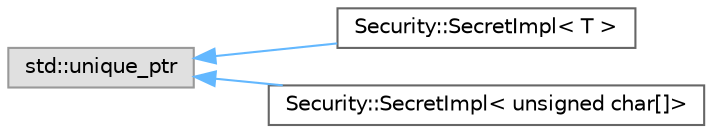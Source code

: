 digraph "Graphical Class Hierarchy"
{
 // LATEX_PDF_SIZE
  bgcolor="transparent";
  edge [fontname=Helvetica,fontsize=10,labelfontname=Helvetica,labelfontsize=10];
  node [fontname=Helvetica,fontsize=10,shape=box,height=0.2,width=0.4];
  rankdir="LR";
  Node0 [label="std::unique_ptr",height=0.2,width=0.4,color="grey60", fillcolor="#E0E0E0", style="filled",tooltip=" "];
  Node0 -> Node1 [dir="back",color="steelblue1",style="solid"];
  Node1 [label="Security::SecretImpl\< T \>",height=0.2,width=0.4,color="grey40", fillcolor="white", style="filled",URL="$d5/d6e/structSecurity_1_1SecretImpl.html",tooltip=" "];
  Node0 -> Node2 [dir="back",color="steelblue1",style="solid"];
  Node2 [label="Security::SecretImpl\< unsigned char[]\>",height=0.2,width=0.4,color="grey40", fillcolor="white", style="filled",URL="$df/d4b/structSecurity_1_1SecretImpl_3_01unsigned_01char_0f_0e_4.html",tooltip=" "];
}
